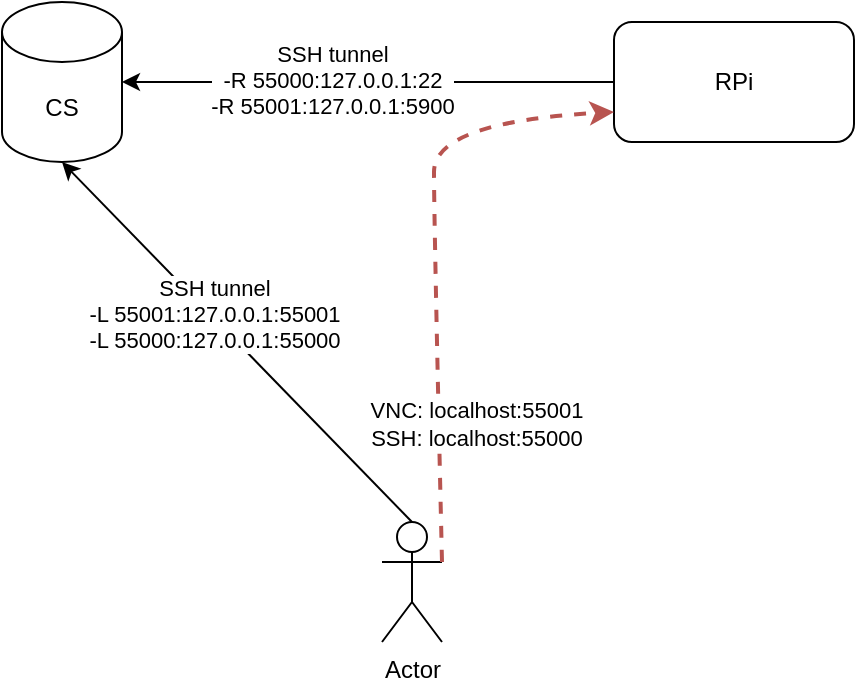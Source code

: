 <mxfile version="15.0.3" type="github">
  <diagram id="K5_SCv75RBPvVDGdjebi" name="Page-1">
    <mxGraphModel dx="1230" dy="853" grid="1" gridSize="10" guides="1" tooltips="1" connect="1" arrows="1" fold="1" page="1" pageScale="1" pageWidth="827" pageHeight="1169" math="0" shadow="0">
      <root>
        <mxCell id="0" />
        <mxCell id="1" parent="0" />
        <mxCell id="wipVx5Agw4MrlNmya5FI-1" value="Actor" style="shape=umlActor;verticalLabelPosition=bottom;verticalAlign=top;html=1;" vertex="1" parent="1">
          <mxGeometry x="424" y="480" width="30" height="60" as="geometry" />
        </mxCell>
        <mxCell id="wipVx5Agw4MrlNmya5FI-2" value="CS" style="shape=cylinder3;whiteSpace=wrap;html=1;boundedLbl=1;backgroundOutline=1;size=15;" vertex="1" parent="1">
          <mxGeometry x="234" y="220" width="60" height="80" as="geometry" />
        </mxCell>
        <mxCell id="wipVx5Agw4MrlNmya5FI-3" value="RPi" style="rounded=1;whiteSpace=wrap;html=1;" vertex="1" parent="1">
          <mxGeometry x="540" y="230" width="120" height="60" as="geometry" />
        </mxCell>
        <mxCell id="wipVx5Agw4MrlNmya5FI-4" value="" style="endArrow=classic;html=1;entryX=1;entryY=0.5;entryDx=0;entryDy=0;entryPerimeter=0;exitX=0;exitY=0.5;exitDx=0;exitDy=0;" edge="1" parent="1" source="wipVx5Agw4MrlNmya5FI-3" target="wipVx5Agw4MrlNmya5FI-2">
          <mxGeometry width="50" height="50" relative="1" as="geometry">
            <mxPoint x="390" y="460" as="sourcePoint" />
            <mxPoint x="440" y="410" as="targetPoint" />
          </mxGeometry>
        </mxCell>
        <mxCell id="wipVx5Agw4MrlNmya5FI-5" value="SSH tunnel&lt;br&gt;-R 55000:127.0.0.1:22&lt;br&gt;-R 55001:127.0.0.1:5900" style="edgeLabel;html=1;align=center;verticalAlign=middle;resizable=0;points=[];" vertex="1" connectable="0" parent="wipVx5Agw4MrlNmya5FI-4">
          <mxGeometry x="0.146" y="-1" relative="1" as="geometry">
            <mxPoint as="offset" />
          </mxGeometry>
        </mxCell>
        <mxCell id="wipVx5Agw4MrlNmya5FI-6" value="" style="endArrow=classic;html=1;entryX=0.5;entryY=1;entryDx=0;entryDy=0;entryPerimeter=0;exitX=0.5;exitY=0;exitDx=0;exitDy=0;exitPerimeter=0;" edge="1" parent="1" source="wipVx5Agw4MrlNmya5FI-1" target="wipVx5Agw4MrlNmya5FI-2">
          <mxGeometry width="50" height="50" relative="1" as="geometry">
            <mxPoint x="537" y="350" as="sourcePoint" />
            <mxPoint x="291" y="350" as="targetPoint" />
          </mxGeometry>
        </mxCell>
        <mxCell id="wipVx5Agw4MrlNmya5FI-7" value="SSH tunnel&lt;br&gt;-L 55001:127.0.0.1:55001&lt;br&gt;-L 55000:127.0.0.1:55000" style="edgeLabel;html=1;align=center;verticalAlign=middle;resizable=0;points=[];" vertex="1" connectable="0" parent="wipVx5Agw4MrlNmya5FI-6">
          <mxGeometry x="0.146" y="-1" relative="1" as="geometry">
            <mxPoint as="offset" />
          </mxGeometry>
        </mxCell>
        <mxCell id="wipVx5Agw4MrlNmya5FI-8" value="" style="curved=1;endArrow=classic;html=1;exitX=1;exitY=0.333;exitDx=0;exitDy=0;exitPerimeter=0;entryX=0;entryY=0.75;entryDx=0;entryDy=0;dashed=1;strokeWidth=2;fillColor=#f8cecc;strokeColor=#b85450;" edge="1" parent="1" source="wipVx5Agw4MrlNmya5FI-1" target="wipVx5Agw4MrlNmya5FI-3">
          <mxGeometry width="50" height="50" relative="1" as="geometry">
            <mxPoint x="390" y="460" as="sourcePoint" />
            <mxPoint x="440" y="410" as="targetPoint" />
            <Array as="points">
              <mxPoint x="450" y="330" />
              <mxPoint x="450" y="280" />
            </Array>
          </mxGeometry>
        </mxCell>
        <mxCell id="wipVx5Agw4MrlNmya5FI-9" value="VNC: localhost:55001&lt;br&gt;SSH: localhost:55000" style="edgeLabel;html=1;align=center;verticalAlign=middle;resizable=0;points=[];" vertex="1" connectable="0" parent="wipVx5Agw4MrlNmya5FI-8">
          <mxGeometry x="-0.267" y="-2" relative="1" as="geometry">
            <mxPoint x="17" y="44" as="offset" />
          </mxGeometry>
        </mxCell>
      </root>
    </mxGraphModel>
  </diagram>
</mxfile>
